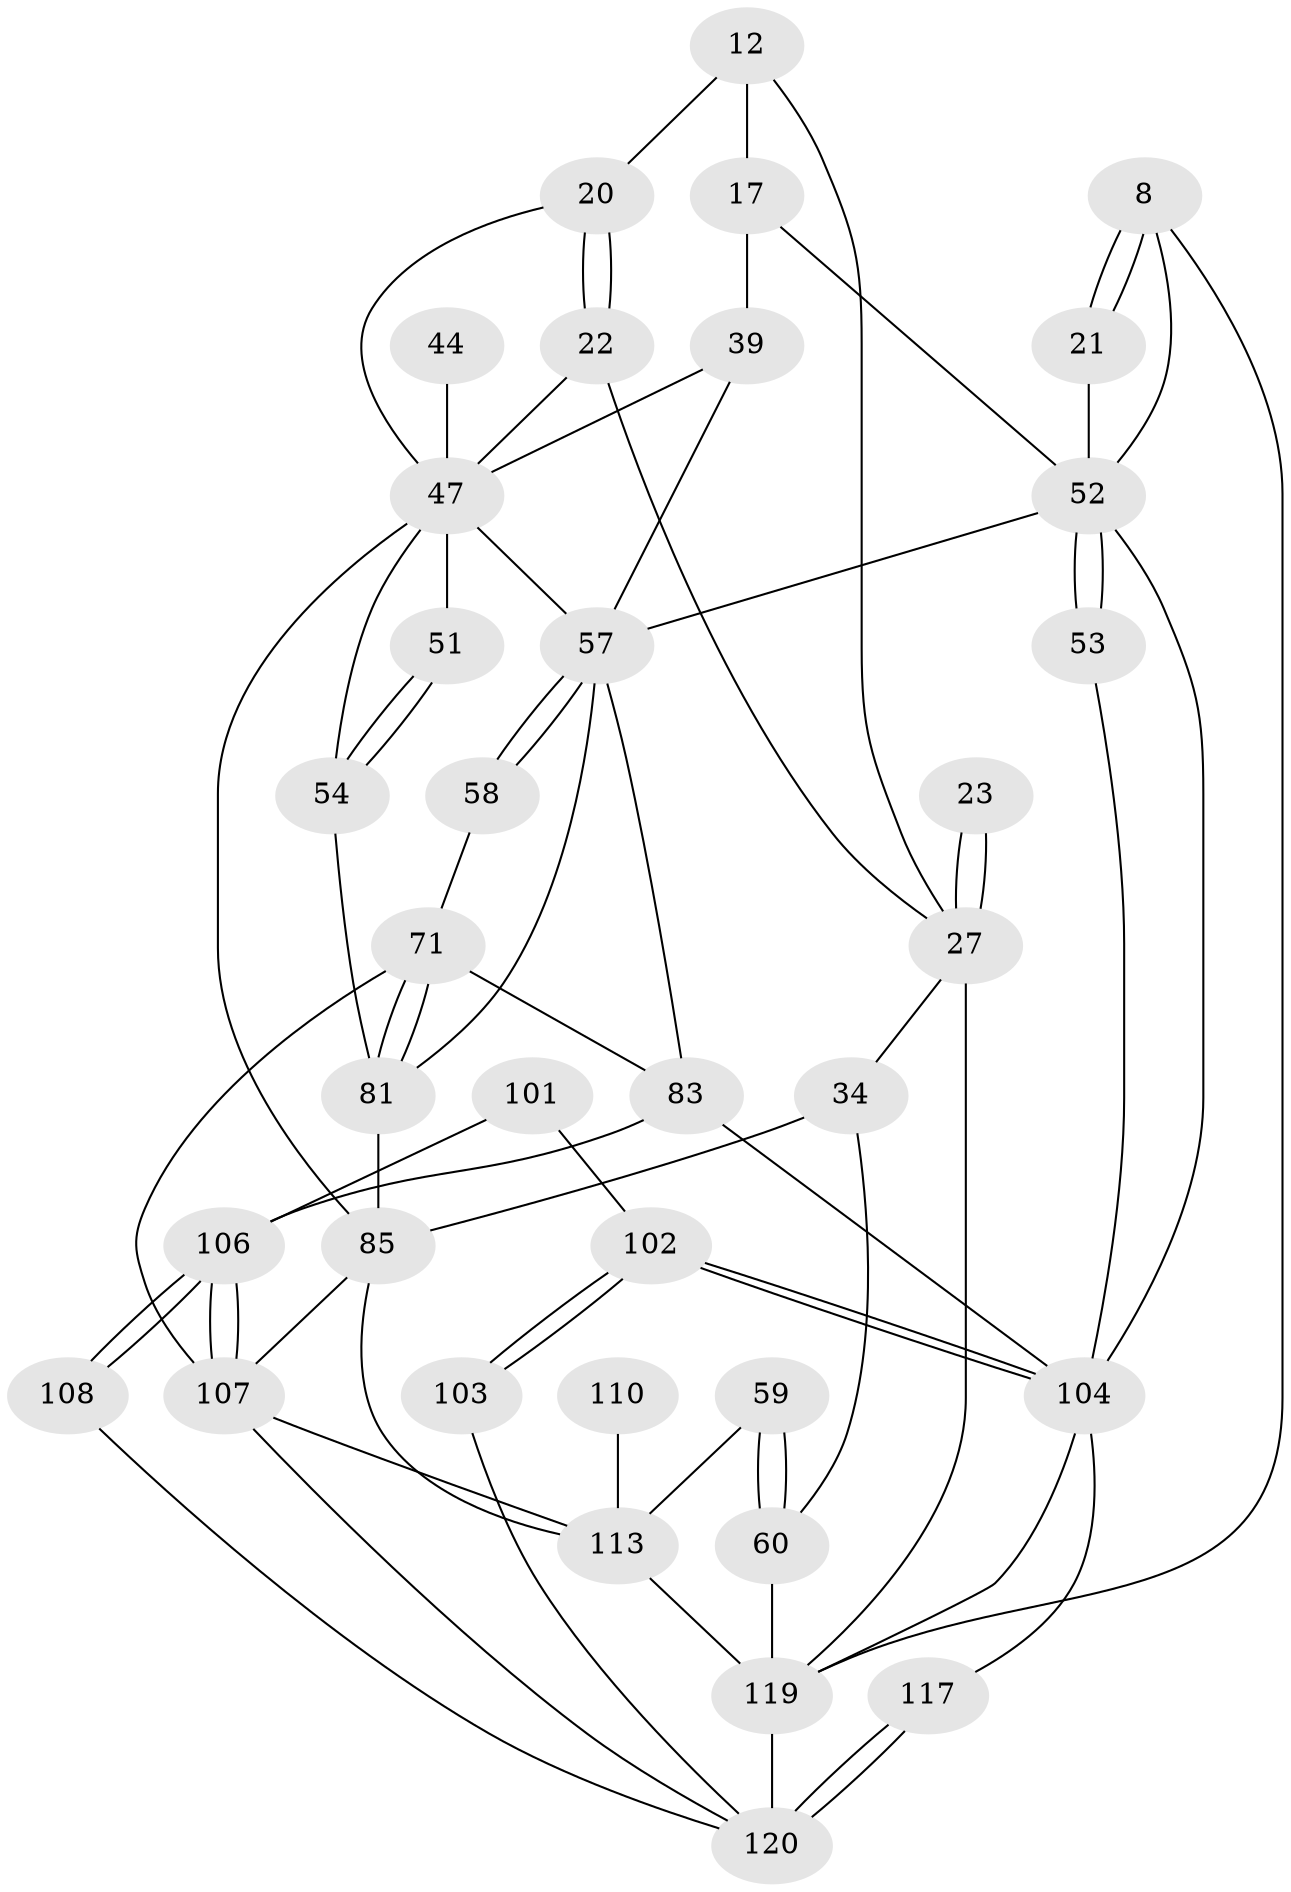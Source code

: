// original degree distribution, {3: 0.03333333333333333, 6: 0.225, 5: 0.5333333333333333, 4: 0.20833333333333334}
// Generated by graph-tools (version 1.1) at 2025/04/03/04/25 22:04:49]
// undirected, 36 vertices, 75 edges
graph export_dot {
graph [start="1"]
  node [color=gray90,style=filled];
  8 [pos="+0.9131171702324954+0.023526347943564292",super="+1+2"];
  12 [pos="+0.4038571377477171+0",super="+7"];
  17 [pos="+0.5505833605258598+0.04480788974591178",super="+16+11"];
  20 [pos="+0.3878935237181583+0.0014722830894135352",super="+13"];
  21 [pos="+1+0.26035165128248217"];
  22 [pos="+0.2727188741699182+0.13587407991792189",super="+14"];
  23 [pos="+0.15896037620169717+0.09245437801278536"];
  27 [pos="+0.21227127029722798+0.10478526658699264",super="+15+5"];
  34 [pos="+0.17702817761211928+0.29322176187009047",super="+28"];
  39 [pos="+0.5884245074208357+0.18337918234448788",super="+35"];
  44 [pos="+0.3512612330610469+0.23117217685831096"];
  47 [pos="+0.48433402749695725+0.281362410945569",super="+36+45+38"];
  51 [pos="+0.3197521423830701+0.3505977251299315"];
  52 [pos="+1+0.39169051438544594",super="+43+40"];
  53 [pos="+1+0.4085028115213485"];
  54 [pos="+0.3822650358362855+0.40198022778167414",super="+48+49"];
  57 [pos="+0.6819460631322132+0.3620612404120853",super="+41+42+46+55"];
  58 [pos="+0.6097135942846765+0.45443998820525955"];
  59 [pos="+0.04084629122611021+0.4861496743426557"];
  60 [pos="+0+0.4670639793499633",super="+24+50"];
  71 [pos="+0.44599572318506864+0.5547433717684955",super="+70"];
  81 [pos="+0.41085340401995213+0.6211529763818224",super="+80+64+72"];
  83 [pos="+0.7185076185005522+0.6251088843457603",super="+76"];
  85 [pos="+0.25146532598811794+0.6518674220955891",super="+65+84"];
  101 [pos="+0.7223043275303075+0.7587850181602138"];
  102 [pos="+0.943304246319193+0.8064006755560169",super="+87+100"];
  103 [pos="+0.8285800613868154+0.7913600328929026"];
  104 [pos="+1+0.8569039701060807",super="+79+86+82"];
  106 [pos="+0.6301175786780361+0.8738251635378111",super="+95+105"];
  107 [pos="+0.6276655782846685+0.8837708295735905",super="+98+97+96"];
  108 [pos="+0.6931911222431915+0.8084979877119431"];
  110 [pos="+0.2787733550326254+0.9353614429935928"];
  113 [pos="+0.10518197366387373+0.8265552317058691",super="+91+92+109"];
  117 [pos="+0.8583840187643464+0.9442973208627548",super="+114"];
  119 [pos="+0.3927713318165208+1",super="+77"];
  120 [pos="+0.8520879776918627+1",super="+118+116"];
  8 -- 21 [weight=2];
  8 -- 21;
  8 -- 52;
  8 -- 119 [weight=2];
  12 -- 17 [weight=2];
  12 -- 20;
  12 -- 27;
  17 -- 39 [weight=2];
  17 -- 52;
  20 -- 22 [weight=2];
  20 -- 22;
  20 -- 47;
  21 -- 52;
  22 -- 27;
  22 -- 47;
  23 -- 27 [weight=2];
  23 -- 27;
  27 -- 34;
  27 -- 119;
  34 -- 60 [weight=2];
  34 -- 85;
  39 -- 47 [weight=2];
  39 -- 57;
  44 -- 47 [weight=3];
  47 -- 54 [weight=2];
  47 -- 51;
  47 -- 57;
  47 -- 85;
  51 -- 54 [weight=2];
  51 -- 54;
  52 -- 53 [weight=2];
  52 -- 53;
  52 -- 104;
  52 -- 57;
  53 -- 104;
  54 -- 81;
  57 -- 58 [weight=2];
  57 -- 58;
  57 -- 81;
  57 -- 83;
  58 -- 71;
  59 -- 60 [weight=2];
  59 -- 60;
  59 -- 113;
  60 -- 119 [weight=2];
  71 -- 81 [weight=2];
  71 -- 81;
  71 -- 107;
  71 -- 83;
  81 -- 85 [weight=2];
  83 -- 106;
  83 -- 104 [weight=2];
  85 -- 107;
  85 -- 113 [weight=2];
  101 -- 106 [weight=2];
  101 -- 102;
  102 -- 103 [weight=2];
  102 -- 103;
  102 -- 104 [weight=3];
  102 -- 104;
  103 -- 120;
  104 -- 117;
  104 -- 119;
  106 -- 107 [weight=2];
  106 -- 107;
  106 -- 108 [weight=2];
  106 -- 108;
  107 -- 113;
  107 -- 120;
  108 -- 120;
  110 -- 113 [weight=3];
  113 -- 119 [weight=3];
  117 -- 120 [weight=3];
  117 -- 120;
  119 -- 120 [weight=2];
}
